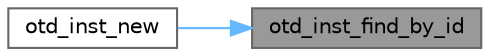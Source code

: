 digraph "otd_inst_find_by_id"
{
 // LATEX_PDF_SIZE
  bgcolor="transparent";
  edge [fontname=Helvetica,fontsize=10,labelfontname=Helvetica,labelfontsize=10];
  node [fontname=Helvetica,fontsize=10,shape=box,height=0.2,width=0.4];
  rankdir="RL";
  Node1 [id="Node000001",label="otd_inst_find_by_id",height=0.2,width=0.4,color="gray40", fillcolor="grey60", style="filled", fontcolor="black",tooltip="Find a decoder instance by its instance ID."];
  Node1 -> Node2 [id="edge1_Node000001_Node000002",dir="back",color="steelblue1",style="solid",tooltip=" "];
  Node2 [id="Node000002",label="otd_inst_new",height=0.2,width=0.4,color="grey40", fillcolor="white", style="filled",URL="$a00085.html#ga93239c3c924c6f71393cdcf619ecf67b",tooltip="Create a new protocol decoder instance."];
}
